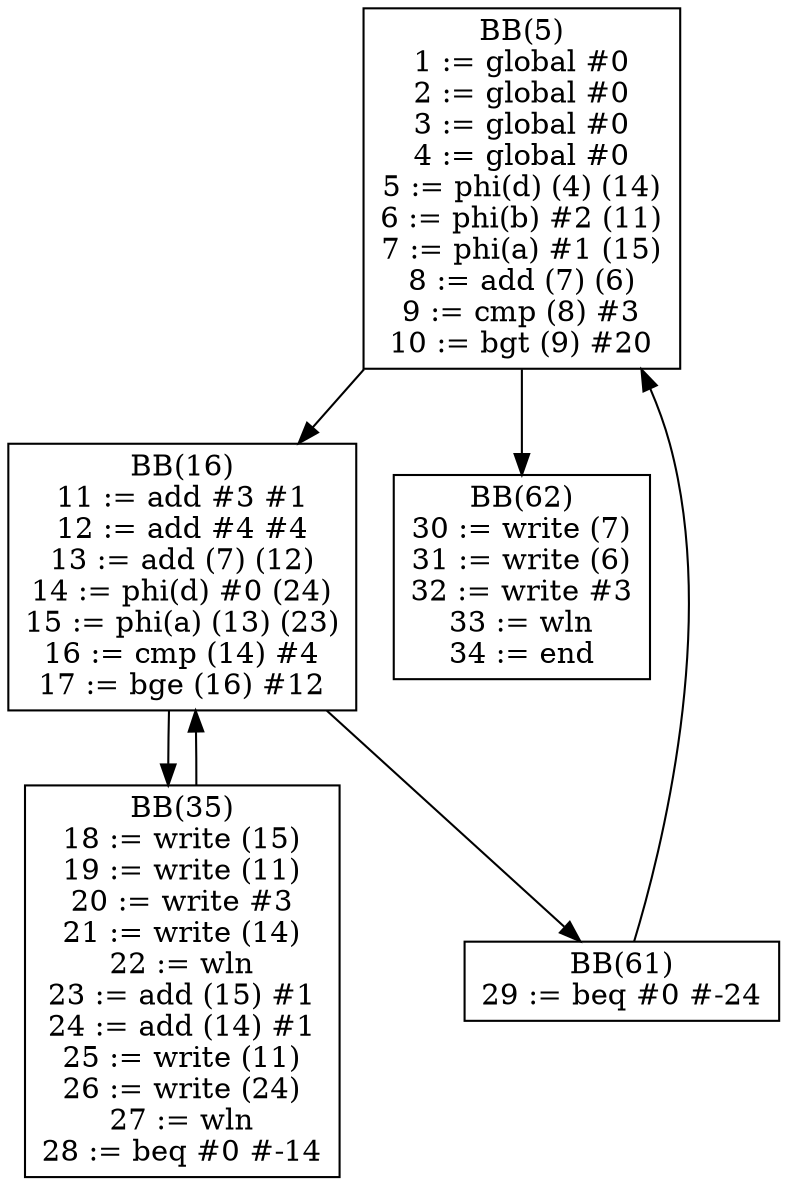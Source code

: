 digraph cfg {
BB5[shape = box, label = "BB(5)\n" + "1 := global #0\n" + "2 := global #0\n" + "3 := global #0\n" + "4 := global #0\n" + "5 := phi(d) (4) (14)\n" + "6 := phi(b) #2 (11)\n" + "7 := phi(a) #1 (15)\n" + "8 := add (7) (6)\n" + "9 := cmp (8) #3\n" + "10 := bgt (9) #20\n"];
BB16[shape = box, label = "BB(16)\n" + "11 := add #3 #1\n" + "12 := add #4 #4\n" + "13 := add (7) (12)\n" + "14 := phi(d) #0 (24)\n" + "15 := phi(a) (13) (23)\n" + "16 := cmp (14) #4\n" + "17 := bge (16) #12\n"];
BB62[shape = box, label = "BB(62)\n" + "30 := write (7)\n" + "31 := write (6)\n" + "32 := write #3\n" + "33 := wln\n" + "34 := end\n"];
BB35[shape = box, label = "BB(35)\n" + "18 := write (15)\n" + "19 := write (11)\n" + "20 := write #3\n" + "21 := write (14)\n" + "22 := wln\n" + "23 := add (15) #1\n" + "24 := add (14) #1\n" + "25 := write (11)\n" + "26 := write (24)\n" + "27 := wln\n" + "28 := beq #0 #-14\n"];
BB61[shape = box, label = "BB(61)\n" + "29 := beq #0 #-24\n"];
BB5 -> BB16;
BB5 -> BB62;
BB16 -> BB35;
BB16 -> BB61;
BB35 -> BB16;
BB61 -> BB5;
}
